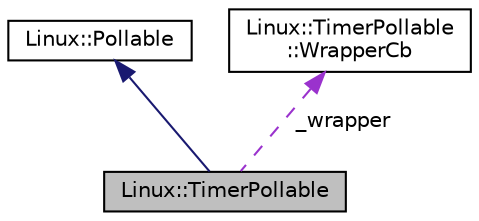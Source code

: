 digraph "Linux::TimerPollable"
{
 // INTERACTIVE_SVG=YES
  edge [fontname="Helvetica",fontsize="10",labelfontname="Helvetica",labelfontsize="10"];
  node [fontname="Helvetica",fontsize="10",shape=record];
  Node1 [label="Linux::TimerPollable",height=0.2,width=0.4,color="black", fillcolor="grey75", style="filled", fontcolor="black"];
  Node2 -> Node1 [dir="back",color="midnightblue",fontsize="10",style="solid",fontname="Helvetica"];
  Node2 [label="Linux::Pollable",height=0.2,width=0.4,color="black", fillcolor="white", style="filled",URL="$classLinux_1_1Pollable.html"];
  Node3 -> Node1 [dir="back",color="darkorchid3",fontsize="10",style="dashed",label=" _wrapper" ,fontname="Helvetica"];
  Node3 [label="Linux::TimerPollable\l::WrapperCb",height=0.2,width=0.4,color="black", fillcolor="white", style="filled",URL="$classLinux_1_1TimerPollable_1_1WrapperCb.html"];
}
